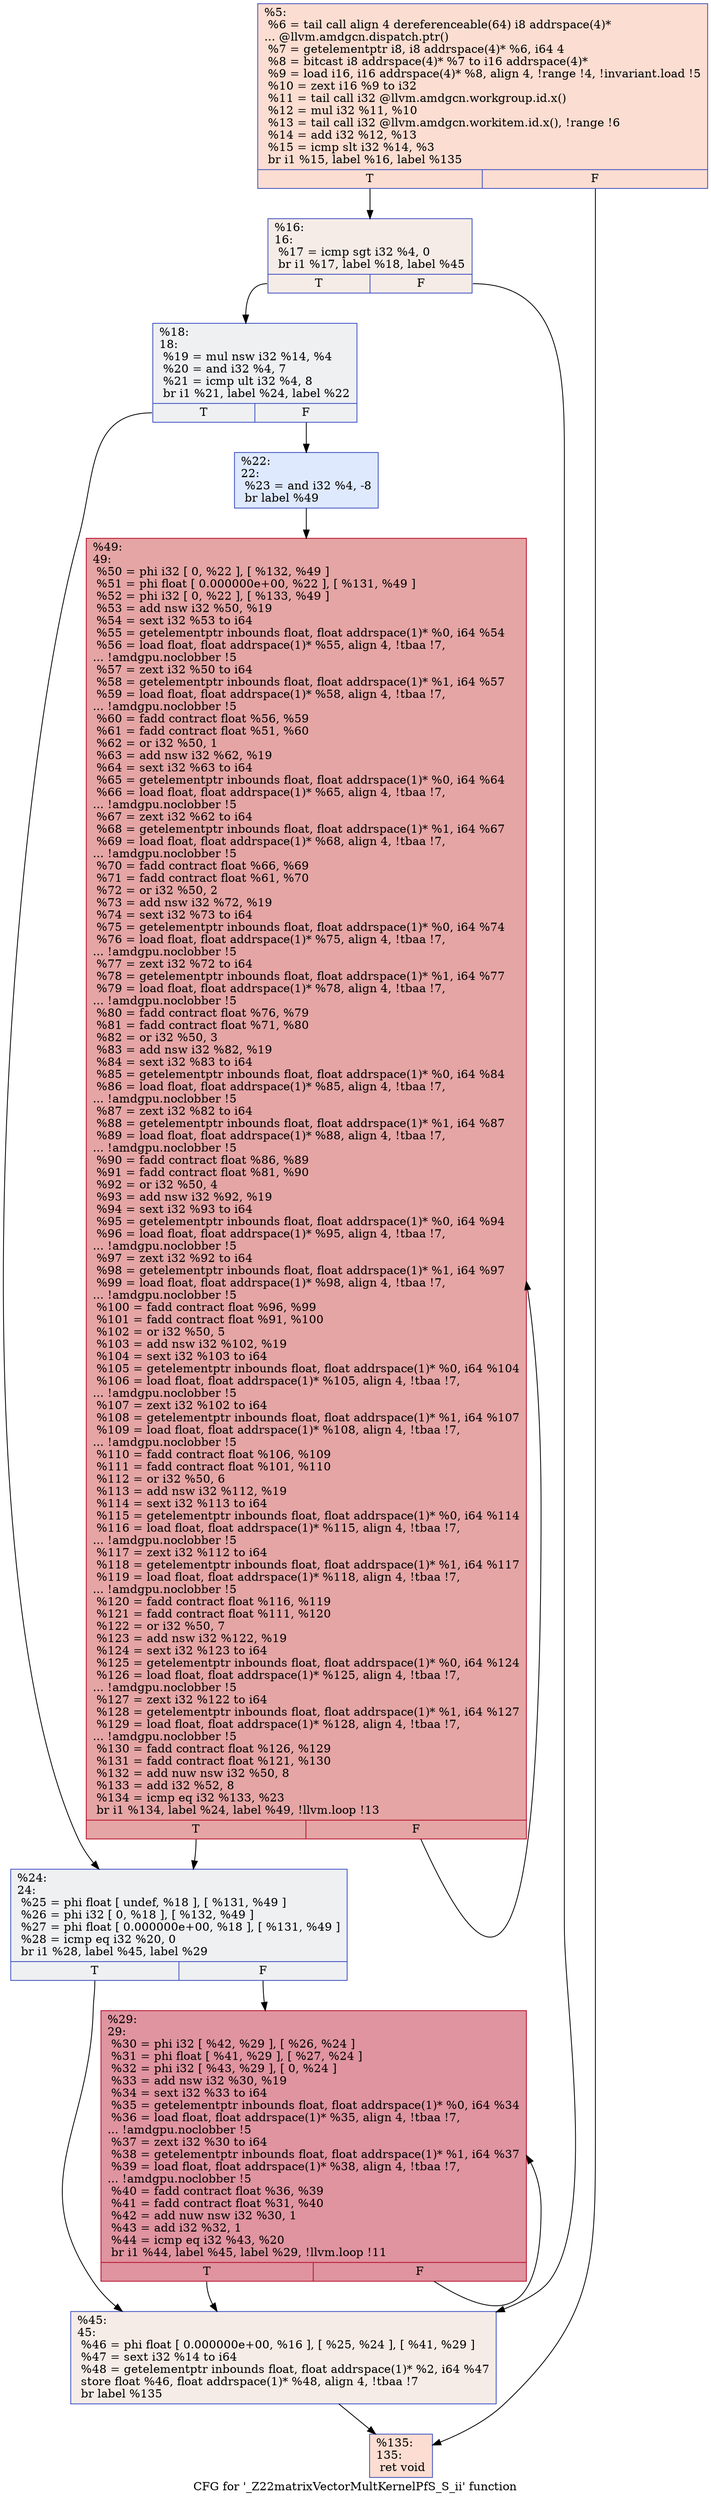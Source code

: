 digraph "CFG for '_Z22matrixVectorMultKernelPfS_S_ii' function" {
	label="CFG for '_Z22matrixVectorMultKernelPfS_S_ii' function";

	Node0x55df770 [shape=record,color="#3d50c3ff", style=filled, fillcolor="#f7b39670",label="{%5:\l  %6 = tail call align 4 dereferenceable(64) i8 addrspace(4)*\l... @llvm.amdgcn.dispatch.ptr()\l  %7 = getelementptr i8, i8 addrspace(4)* %6, i64 4\l  %8 = bitcast i8 addrspace(4)* %7 to i16 addrspace(4)*\l  %9 = load i16, i16 addrspace(4)* %8, align 4, !range !4, !invariant.load !5\l  %10 = zext i16 %9 to i32\l  %11 = tail call i32 @llvm.amdgcn.workgroup.id.x()\l  %12 = mul i32 %11, %10\l  %13 = tail call i32 @llvm.amdgcn.workitem.id.x(), !range !6\l  %14 = add i32 %12, %13\l  %15 = icmp slt i32 %14, %3\l  br i1 %15, label %16, label %135\l|{<s0>T|<s1>F}}"];
	Node0x55df770:s0 -> Node0x55e1670;
	Node0x55df770:s1 -> Node0x55e1700;
	Node0x55e1670 [shape=record,color="#3d50c3ff", style=filled, fillcolor="#ead5c970",label="{%16:\l16:                                               \l  %17 = icmp sgt i32 %4, 0\l  br i1 %17, label %18, label %45\l|{<s0>T|<s1>F}}"];
	Node0x55e1670:s0 -> Node0x55e1950;
	Node0x55e1670:s1 -> Node0x55e19a0;
	Node0x55e1950 [shape=record,color="#3d50c3ff", style=filled, fillcolor="#d9dce170",label="{%18:\l18:                                               \l  %19 = mul nsw i32 %14, %4\l  %20 = and i32 %4, 7\l  %21 = icmp ult i32 %4, 8\l  br i1 %21, label %24, label %22\l|{<s0>T|<s1>F}}"];
	Node0x55e1950:s0 -> Node0x55e1cf0;
	Node0x55e1950:s1 -> Node0x55e1d40;
	Node0x55e1d40 [shape=record,color="#3d50c3ff", style=filled, fillcolor="#b5cdfa70",label="{%22:\l22:                                               \l  %23 = and i32 %4, -8\l  br label %49\l}"];
	Node0x55e1d40 -> Node0x55e1f40;
	Node0x55e1cf0 [shape=record,color="#3d50c3ff", style=filled, fillcolor="#d9dce170",label="{%24:\l24:                                               \l  %25 = phi float [ undef, %18 ], [ %131, %49 ]\l  %26 = phi i32 [ 0, %18 ], [ %132, %49 ]\l  %27 = phi float [ 0.000000e+00, %18 ], [ %131, %49 ]\l  %28 = icmp eq i32 %20, 0\l  br i1 %28, label %45, label %29\l|{<s0>T|<s1>F}}"];
	Node0x55e1cf0:s0 -> Node0x55e19a0;
	Node0x55e1cf0:s1 -> Node0x55e31b0;
	Node0x55e31b0 [shape=record,color="#b70d28ff", style=filled, fillcolor="#b70d2870",label="{%29:\l29:                                               \l  %30 = phi i32 [ %42, %29 ], [ %26, %24 ]\l  %31 = phi float [ %41, %29 ], [ %27, %24 ]\l  %32 = phi i32 [ %43, %29 ], [ 0, %24 ]\l  %33 = add nsw i32 %30, %19\l  %34 = sext i32 %33 to i64\l  %35 = getelementptr inbounds float, float addrspace(1)* %0, i64 %34\l  %36 = load float, float addrspace(1)* %35, align 4, !tbaa !7,\l... !amdgpu.noclobber !5\l  %37 = zext i32 %30 to i64\l  %38 = getelementptr inbounds float, float addrspace(1)* %1, i64 %37\l  %39 = load float, float addrspace(1)* %38, align 4, !tbaa !7,\l... !amdgpu.noclobber !5\l  %40 = fadd contract float %36, %39\l  %41 = fadd contract float %31, %40\l  %42 = add nuw nsw i32 %30, 1\l  %43 = add i32 %32, 1\l  %44 = icmp eq i32 %43, %20\l  br i1 %44, label %45, label %29, !llvm.loop !11\l|{<s0>T|<s1>F}}"];
	Node0x55e31b0:s0 -> Node0x55e19a0;
	Node0x55e31b0:s1 -> Node0x55e31b0;
	Node0x55e19a0 [shape=record,color="#3d50c3ff", style=filled, fillcolor="#ead5c970",label="{%45:\l45:                                               \l  %46 = phi float [ 0.000000e+00, %16 ], [ %25, %24 ], [ %41, %29 ]\l  %47 = sext i32 %14 to i64\l  %48 = getelementptr inbounds float, float addrspace(1)* %2, i64 %47\l  store float %46, float addrspace(1)* %48, align 4, !tbaa !7\l  br label %135\l}"];
	Node0x55e19a0 -> Node0x55e1700;
	Node0x55e1f40 [shape=record,color="#b70d28ff", style=filled, fillcolor="#c5333470",label="{%49:\l49:                                               \l  %50 = phi i32 [ 0, %22 ], [ %132, %49 ]\l  %51 = phi float [ 0.000000e+00, %22 ], [ %131, %49 ]\l  %52 = phi i32 [ 0, %22 ], [ %133, %49 ]\l  %53 = add nsw i32 %50, %19\l  %54 = sext i32 %53 to i64\l  %55 = getelementptr inbounds float, float addrspace(1)* %0, i64 %54\l  %56 = load float, float addrspace(1)* %55, align 4, !tbaa !7,\l... !amdgpu.noclobber !5\l  %57 = zext i32 %50 to i64\l  %58 = getelementptr inbounds float, float addrspace(1)* %1, i64 %57\l  %59 = load float, float addrspace(1)* %58, align 4, !tbaa !7,\l... !amdgpu.noclobber !5\l  %60 = fadd contract float %56, %59\l  %61 = fadd contract float %51, %60\l  %62 = or i32 %50, 1\l  %63 = add nsw i32 %62, %19\l  %64 = sext i32 %63 to i64\l  %65 = getelementptr inbounds float, float addrspace(1)* %0, i64 %64\l  %66 = load float, float addrspace(1)* %65, align 4, !tbaa !7,\l... !amdgpu.noclobber !5\l  %67 = zext i32 %62 to i64\l  %68 = getelementptr inbounds float, float addrspace(1)* %1, i64 %67\l  %69 = load float, float addrspace(1)* %68, align 4, !tbaa !7,\l... !amdgpu.noclobber !5\l  %70 = fadd contract float %66, %69\l  %71 = fadd contract float %61, %70\l  %72 = or i32 %50, 2\l  %73 = add nsw i32 %72, %19\l  %74 = sext i32 %73 to i64\l  %75 = getelementptr inbounds float, float addrspace(1)* %0, i64 %74\l  %76 = load float, float addrspace(1)* %75, align 4, !tbaa !7,\l... !amdgpu.noclobber !5\l  %77 = zext i32 %72 to i64\l  %78 = getelementptr inbounds float, float addrspace(1)* %1, i64 %77\l  %79 = load float, float addrspace(1)* %78, align 4, !tbaa !7,\l... !amdgpu.noclobber !5\l  %80 = fadd contract float %76, %79\l  %81 = fadd contract float %71, %80\l  %82 = or i32 %50, 3\l  %83 = add nsw i32 %82, %19\l  %84 = sext i32 %83 to i64\l  %85 = getelementptr inbounds float, float addrspace(1)* %0, i64 %84\l  %86 = load float, float addrspace(1)* %85, align 4, !tbaa !7,\l... !amdgpu.noclobber !5\l  %87 = zext i32 %82 to i64\l  %88 = getelementptr inbounds float, float addrspace(1)* %1, i64 %87\l  %89 = load float, float addrspace(1)* %88, align 4, !tbaa !7,\l... !amdgpu.noclobber !5\l  %90 = fadd contract float %86, %89\l  %91 = fadd contract float %81, %90\l  %92 = or i32 %50, 4\l  %93 = add nsw i32 %92, %19\l  %94 = sext i32 %93 to i64\l  %95 = getelementptr inbounds float, float addrspace(1)* %0, i64 %94\l  %96 = load float, float addrspace(1)* %95, align 4, !tbaa !7,\l... !amdgpu.noclobber !5\l  %97 = zext i32 %92 to i64\l  %98 = getelementptr inbounds float, float addrspace(1)* %1, i64 %97\l  %99 = load float, float addrspace(1)* %98, align 4, !tbaa !7,\l... !amdgpu.noclobber !5\l  %100 = fadd contract float %96, %99\l  %101 = fadd contract float %91, %100\l  %102 = or i32 %50, 5\l  %103 = add nsw i32 %102, %19\l  %104 = sext i32 %103 to i64\l  %105 = getelementptr inbounds float, float addrspace(1)* %0, i64 %104\l  %106 = load float, float addrspace(1)* %105, align 4, !tbaa !7,\l... !amdgpu.noclobber !5\l  %107 = zext i32 %102 to i64\l  %108 = getelementptr inbounds float, float addrspace(1)* %1, i64 %107\l  %109 = load float, float addrspace(1)* %108, align 4, !tbaa !7,\l... !amdgpu.noclobber !5\l  %110 = fadd contract float %106, %109\l  %111 = fadd contract float %101, %110\l  %112 = or i32 %50, 6\l  %113 = add nsw i32 %112, %19\l  %114 = sext i32 %113 to i64\l  %115 = getelementptr inbounds float, float addrspace(1)* %0, i64 %114\l  %116 = load float, float addrspace(1)* %115, align 4, !tbaa !7,\l... !amdgpu.noclobber !5\l  %117 = zext i32 %112 to i64\l  %118 = getelementptr inbounds float, float addrspace(1)* %1, i64 %117\l  %119 = load float, float addrspace(1)* %118, align 4, !tbaa !7,\l... !amdgpu.noclobber !5\l  %120 = fadd contract float %116, %119\l  %121 = fadd contract float %111, %120\l  %122 = or i32 %50, 7\l  %123 = add nsw i32 %122, %19\l  %124 = sext i32 %123 to i64\l  %125 = getelementptr inbounds float, float addrspace(1)* %0, i64 %124\l  %126 = load float, float addrspace(1)* %125, align 4, !tbaa !7,\l... !amdgpu.noclobber !5\l  %127 = zext i32 %122 to i64\l  %128 = getelementptr inbounds float, float addrspace(1)* %1, i64 %127\l  %129 = load float, float addrspace(1)* %128, align 4, !tbaa !7,\l... !amdgpu.noclobber !5\l  %130 = fadd contract float %126, %129\l  %131 = fadd contract float %121, %130\l  %132 = add nuw nsw i32 %50, 8\l  %133 = add i32 %52, 8\l  %134 = icmp eq i32 %133, %23\l  br i1 %134, label %24, label %49, !llvm.loop !13\l|{<s0>T|<s1>F}}"];
	Node0x55e1f40:s0 -> Node0x55e1cf0;
	Node0x55e1f40:s1 -> Node0x55e1f40;
	Node0x55e1700 [shape=record,color="#3d50c3ff", style=filled, fillcolor="#f7b39670",label="{%135:\l135:                                              \l  ret void\l}"];
}
